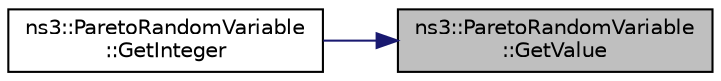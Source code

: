 digraph "ns3::ParetoRandomVariable::GetValue"
{
 // LATEX_PDF_SIZE
  edge [fontname="Helvetica",fontsize="10",labelfontname="Helvetica",labelfontsize="10"];
  node [fontname="Helvetica",fontsize="10",shape=record];
  rankdir="RL";
  Node1 [label="ns3::ParetoRandomVariable\l::GetValue",height=0.2,width=0.4,color="black", fillcolor="grey75", style="filled", fontcolor="black",tooltip="Returns a random double from a Pareto distribution with the current mean, shape, and upper bound."];
  Node1 -> Node2 [dir="back",color="midnightblue",fontsize="10",style="solid",fontname="Helvetica"];
  Node2 [label="ns3::ParetoRandomVariable\l::GetInteger",height=0.2,width=0.4,color="black", fillcolor="white", style="filled",URL="$classns3_1_1_pareto_random_variable.html#a3c5f13921075d1fcb0caea45eac624fe",tooltip="Returns a random unsigned integer from a Pareto distribution with the specified mean,..."];
}
